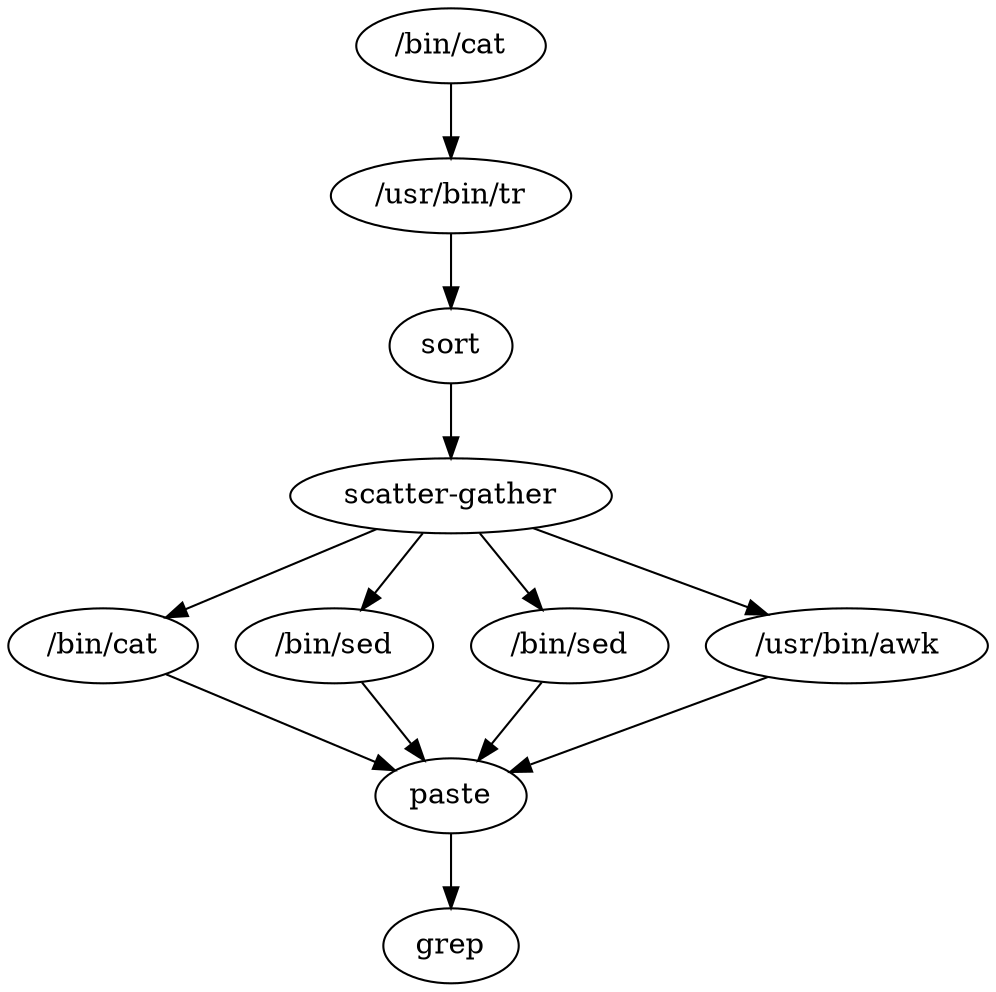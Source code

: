 digraph {
	n0 [label="/bin/cat"];
	n0 -> n1;
	n1 [label="/usr/bin/tr"];
	n1 -> n2;
	n2 [label="sort"];
	n2 -> n3;
	n3 [label="scatter-gather"];
	n3 -> n4;
	n3 -> n7;
	n3 -> n8;
	n3 -> n9;
	n4 [label="/bin/cat"];
	n4 -> n5;
	n5 [label="paste"];
	n5 -> n6;
	n6 [label="grep"];
	n7 [label="/bin/sed"];
	n7 -> n5;
	n8 [label="/bin/sed"];
	n8 -> n5;
	n9 [label="/usr/bin/awk"];
	n9 -> n5;
}
